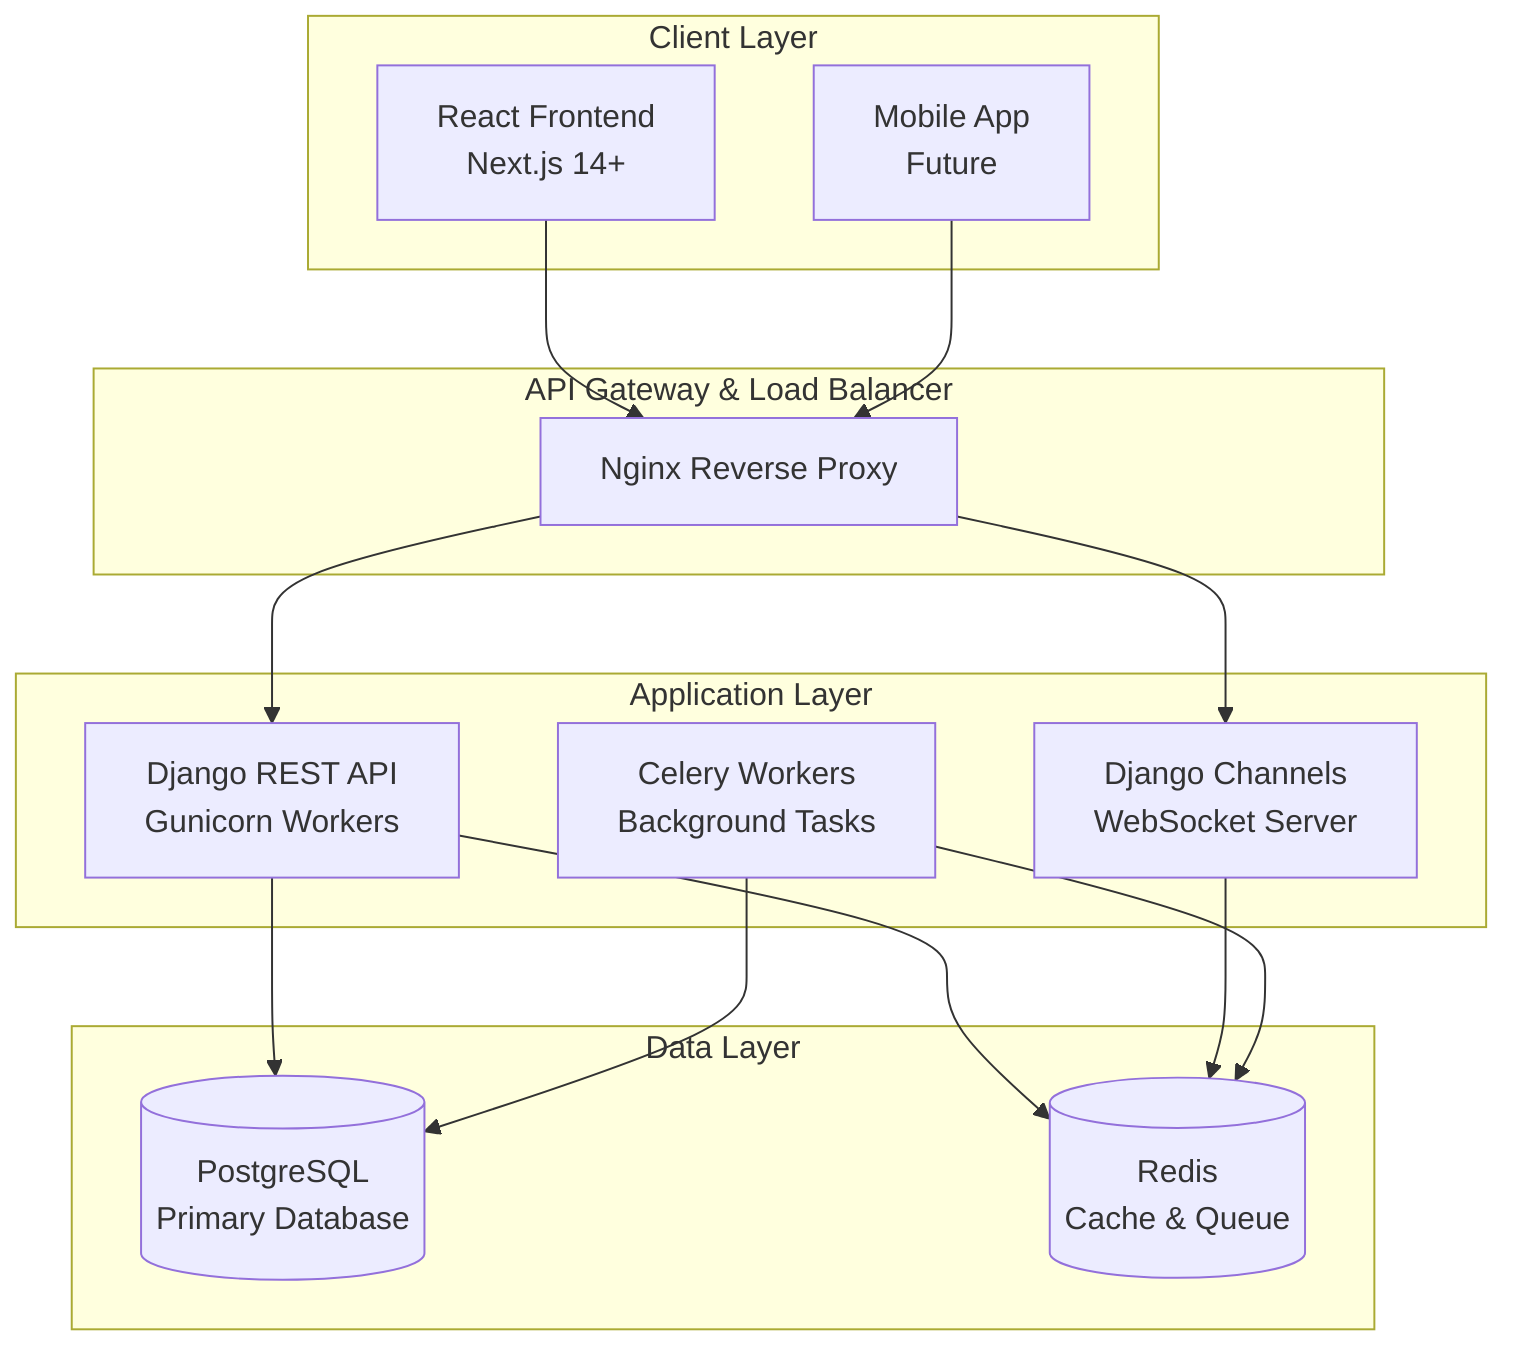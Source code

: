 graph TB
    subgraph "Client Layer"
        Web[React Frontend<br/>Next.js 14+]
        Mobile[Mobile App<br/>Future]
    end

    subgraph "API Gateway & Load Balancer"
        Nginx[Nginx Reverse Proxy]
    end

    subgraph "Application Layer"
        Backend[Django REST API<br/>Gunicorn Workers]
        Channels[Django Channels<br/>WebSocket Server]
        Celery[Celery Workers<br/>Background Tasks]
    end

    subgraph "Data Layer"
        Postgres[(PostgreSQL<br/>Primary Database)]
        Redis[(Redis<br/>Cache & Queue)]
    end

    Web --> Nginx
    Mobile --> Nginx
    Nginx --> Backend
    Nginx --> Channels
    Backend --> Postgres
    Backend --> Redis
    Channels --> Redis
    Celery --> Redis
    Celery --> Postgres